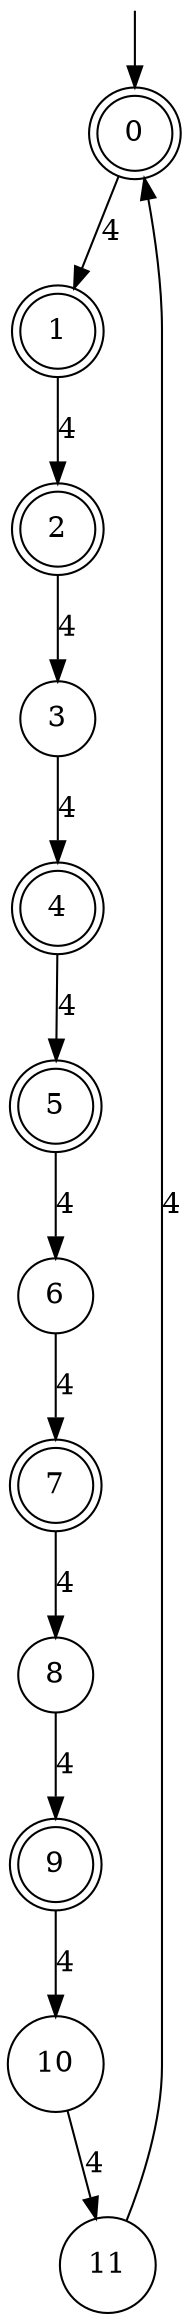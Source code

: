 digraph g {

	s0 [shape="doublecircle" label="0"];
	s1 [shape="doublecircle" label="1"];
	s2 [shape="doublecircle" label="2"];
	s3 [shape="circle" label="3"];
	s4 [shape="doublecircle" label="4"];
	s5 [shape="doublecircle" label="5"];
	s6 [shape="circle" label="6"];
	s7 [shape="doublecircle" label="7"];
	s8 [shape="circle" label="8"];
	s9 [shape="doublecircle" label="9"];
	s10 [shape="circle" label="10"];
	s11 [shape="circle" label="11"];
	s0 -> s1 [label="4"];
	s1 -> s2 [label="4"];
	s2 -> s3 [label="4"];
	s3 -> s4 [label="4"];
	s4 -> s5 [label="4"];
	s5 -> s6 [label="4"];
	s6 -> s7 [label="4"];
	s7 -> s8 [label="4"];
	s8 -> s9 [label="4"];
	s9 -> s10 [label="4"];
	s10 -> s11 [label="4"];
	s11 -> s0 [label="4"];

__start0 [label="" shape="none" width="0" height="0"];
__start0 -> s0;

}
